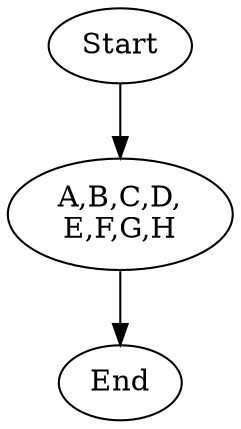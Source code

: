 digraph G {
{rank=source; Start;}
{rank=sink; End;}

A [label="A,B,C,D,\nE,F,G,H"];

Start->A;
A->End;
}
